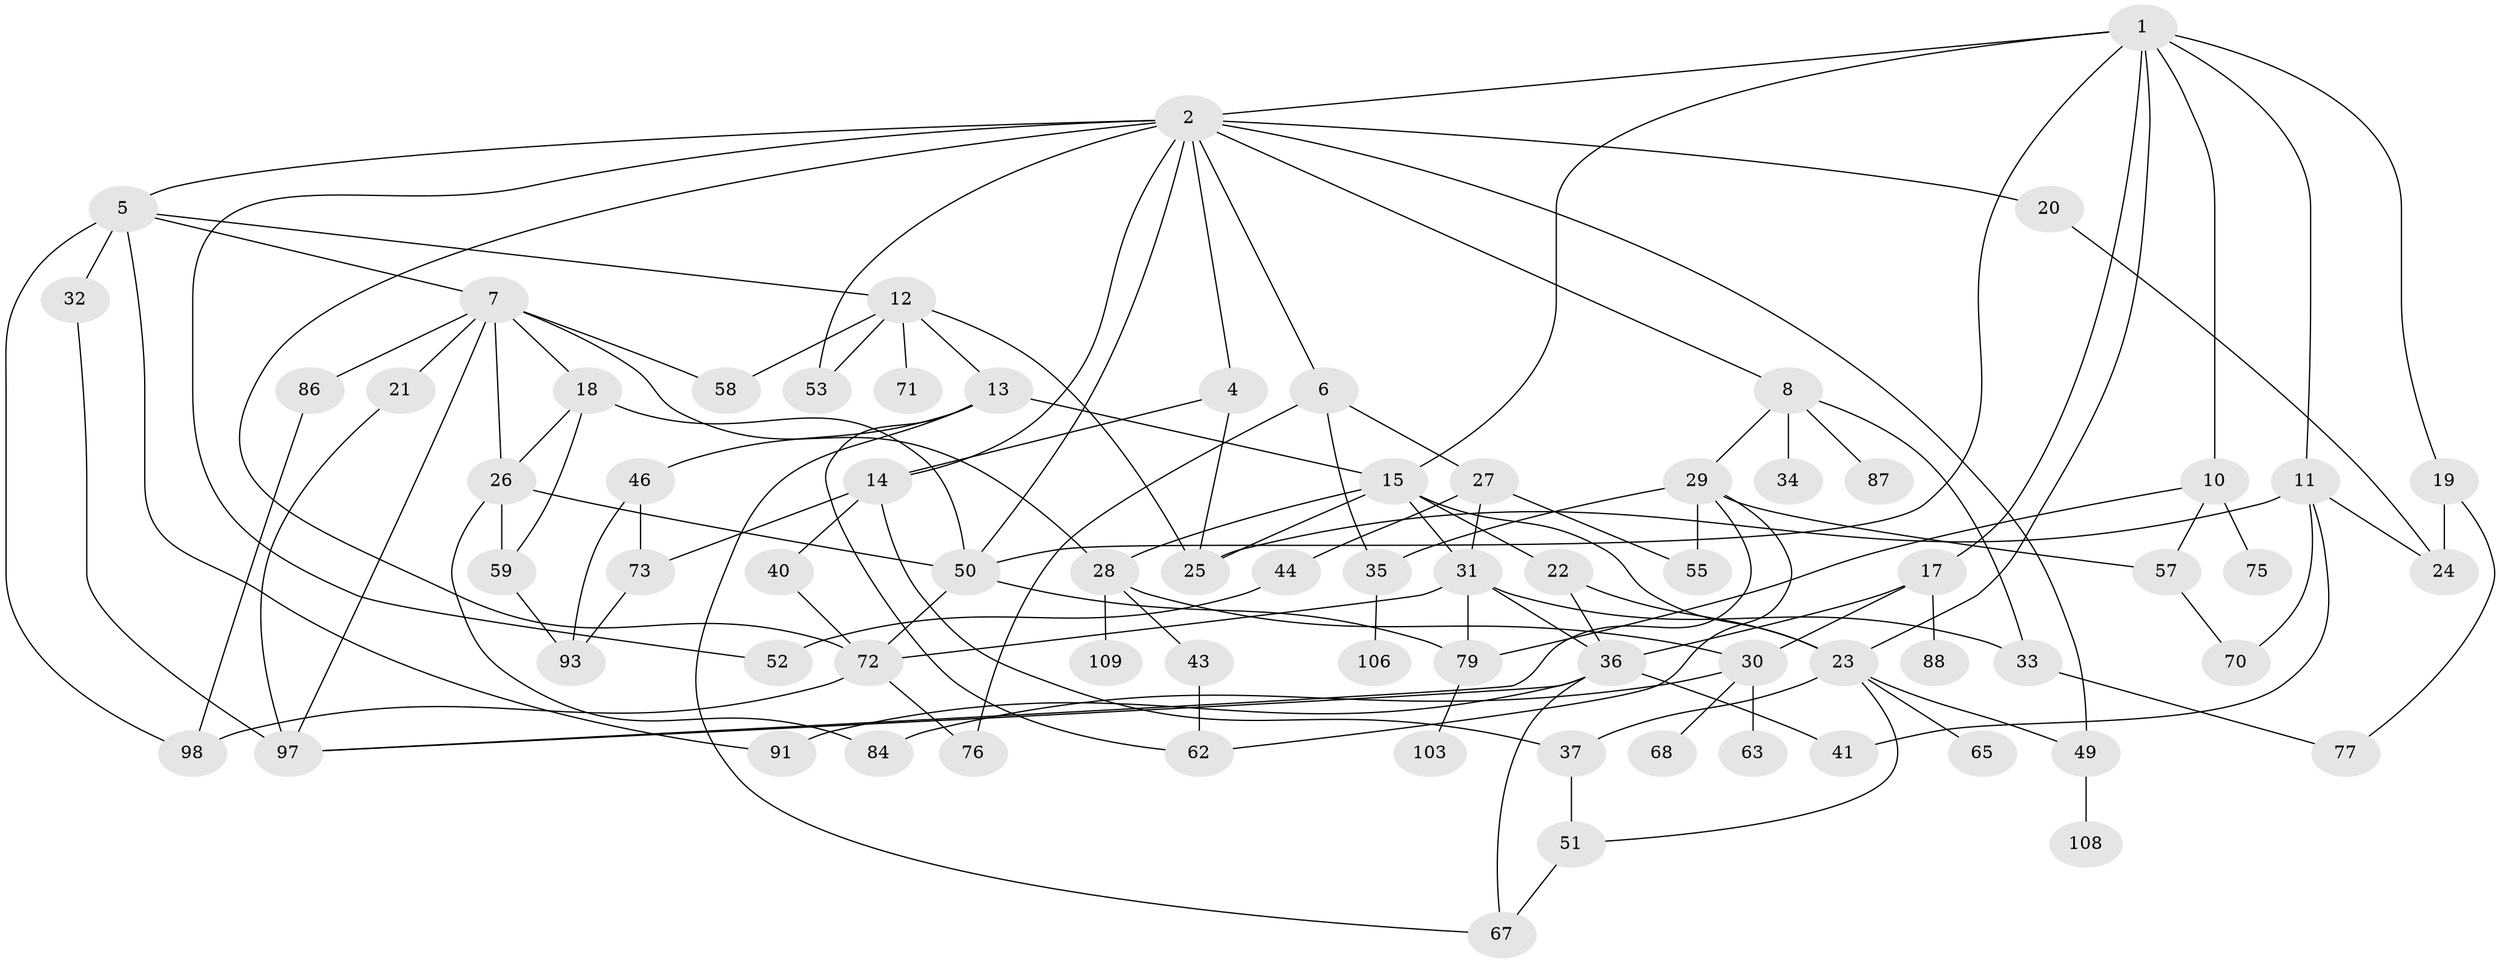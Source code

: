 // Generated by graph-tools (version 1.1) at 2025/51/02/27/25 19:51:38]
// undirected, 73 vertices, 125 edges
graph export_dot {
graph [start="1"]
  node [color=gray90,style=filled];
  1 [super="+3"];
  2 [super="+9"];
  4;
  5;
  6 [super="+47"];
  7 [super="+74"];
  8;
  10 [super="+60"];
  11 [super="+64"];
  12 [super="+83"];
  13 [super="+78"];
  14 [super="+48"];
  15 [super="+16"];
  17 [super="+96"];
  18 [super="+99"];
  19 [super="+82"];
  20;
  21;
  22 [super="+66"];
  23 [super="+45"];
  24;
  25 [super="+54"];
  26 [super="+42"];
  27 [super="+69"];
  28 [super="+38"];
  29 [super="+94"];
  30 [super="+56"];
  31 [super="+61"];
  32;
  33 [super="+89"];
  34;
  35;
  36 [super="+39"];
  37;
  40;
  41;
  43;
  44 [super="+92"];
  46;
  49;
  50 [super="+80"];
  51 [super="+95"];
  52 [super="+100"];
  53;
  55 [super="+81"];
  57;
  58;
  59;
  62 [super="+101"];
  63;
  65;
  67 [super="+90"];
  68;
  70 [super="+85"];
  71;
  72 [super="+104"];
  73 [super="+102"];
  75 [super="+110"];
  76;
  77;
  79;
  84;
  86;
  87;
  88;
  91;
  93 [super="+107"];
  97 [super="+105"];
  98;
  103;
  106;
  108;
  109;
  1 -- 2;
  1 -- 15;
  1 -- 19;
  1 -- 17;
  1 -- 50;
  1 -- 23;
  1 -- 10;
  1 -- 11;
  2 -- 4;
  2 -- 5;
  2 -- 6;
  2 -- 8;
  2 -- 14;
  2 -- 49;
  2 -- 53;
  2 -- 20;
  2 -- 52;
  2 -- 72;
  2 -- 50;
  4 -- 14;
  4 -- 25;
  5 -- 7;
  5 -- 12;
  5 -- 32;
  5 -- 91;
  5 -- 98;
  6 -- 27;
  6 -- 35;
  6 -- 76;
  7 -- 18;
  7 -- 21;
  7 -- 26;
  7 -- 97;
  7 -- 58;
  7 -- 28;
  7 -- 86;
  8 -- 29;
  8 -- 33;
  8 -- 34;
  8 -- 87;
  10 -- 57;
  10 -- 75;
  10 -- 79;
  11 -- 25 [weight=2];
  11 -- 24;
  11 -- 41;
  11 -- 70;
  12 -- 13;
  12 -- 58;
  12 -- 71;
  12 -- 25;
  12 -- 53;
  13 -- 46;
  13 -- 67;
  13 -- 62;
  13 -- 15;
  14 -- 40;
  14 -- 37;
  14 -- 73;
  15 -- 22;
  15 -- 31;
  15 -- 25;
  15 -- 23;
  15 -- 28;
  17 -- 30;
  17 -- 88;
  17 -- 36;
  18 -- 59;
  18 -- 50;
  18 -- 26;
  19 -- 77;
  19 -- 24;
  20 -- 24;
  21 -- 97;
  22 -- 23 [weight=2];
  22 -- 36;
  23 -- 37;
  23 -- 65;
  23 -- 49;
  23 -- 51;
  26 -- 50;
  26 -- 59;
  26 -- 84;
  27 -- 44;
  27 -- 55;
  27 -- 31;
  28 -- 30;
  28 -- 43;
  28 -- 109;
  29 -- 55;
  29 -- 57;
  29 -- 97;
  29 -- 35;
  29 -- 62;
  30 -- 63;
  30 -- 68;
  30 -- 84;
  31 -- 36;
  31 -- 33;
  31 -- 72;
  31 -- 79;
  32 -- 97;
  33 -- 77;
  35 -- 106;
  36 -- 67;
  36 -- 91;
  36 -- 41;
  36 -- 97;
  37 -- 51;
  40 -- 72;
  43 -- 62;
  44 -- 52;
  46 -- 73;
  46 -- 93;
  49 -- 108;
  50 -- 79;
  50 -- 72;
  51 -- 67;
  57 -- 70;
  59 -- 93;
  72 -- 98;
  72 -- 76;
  73 -- 93;
  79 -- 103;
  86 -- 98;
}
